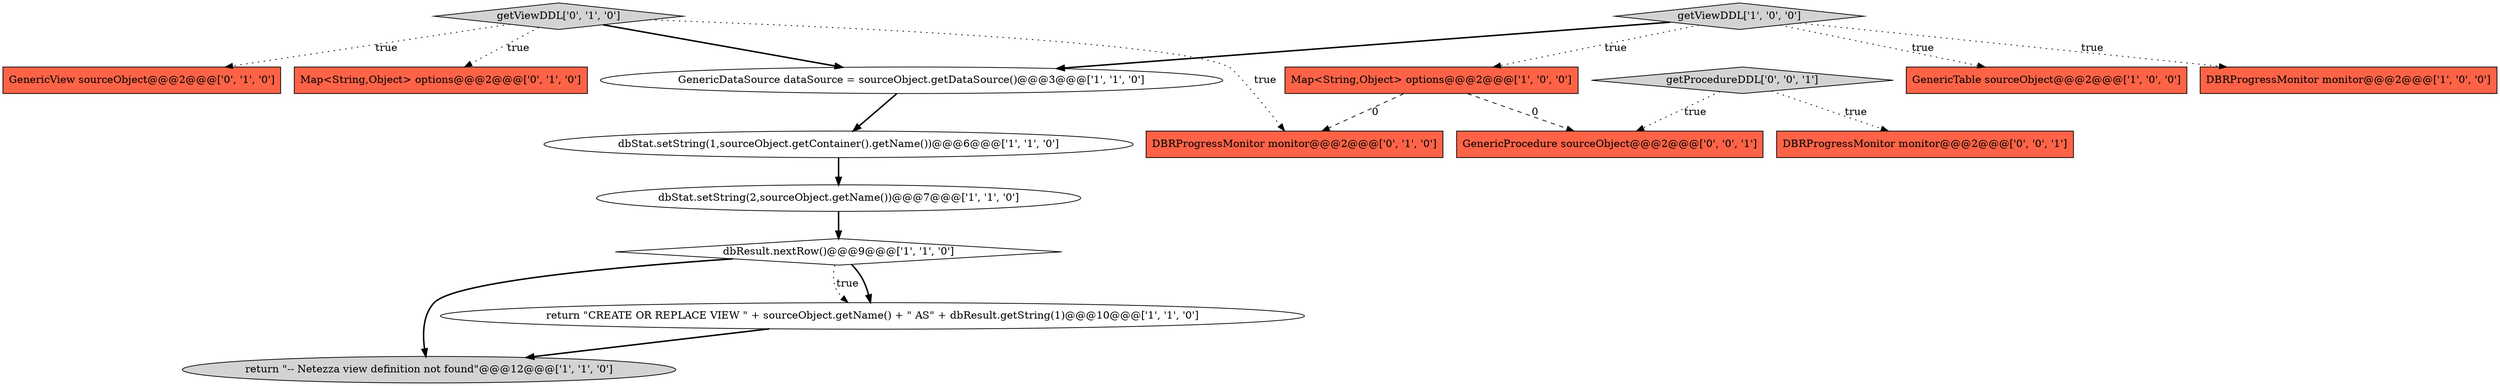 digraph {
2 [style = filled, label = "dbStat.setString(1,sourceObject.getContainer().getName())@@@6@@@['1', '1', '0']", fillcolor = white, shape = ellipse image = "AAA0AAABBB1BBB"];
13 [style = filled, label = "DBRProgressMonitor monitor@@@2@@@['0', '1', '0']", fillcolor = tomato, shape = box image = "AAA1AAABBB2BBB"];
8 [style = filled, label = "getViewDDL['1', '0', '0']", fillcolor = lightgray, shape = diamond image = "AAA0AAABBB1BBB"];
0 [style = filled, label = "return \"-- Netezza view definition not found\"@@@12@@@['1', '1', '0']", fillcolor = lightgray, shape = ellipse image = "AAA0AAABBB1BBB"];
3 [style = filled, label = "dbStat.setString(2,sourceObject.getName())@@@7@@@['1', '1', '0']", fillcolor = white, shape = ellipse image = "AAA0AAABBB1BBB"];
12 [style = filled, label = "getViewDDL['0', '1', '0']", fillcolor = lightgray, shape = diamond image = "AAA0AAABBB2BBB"];
9 [style = filled, label = "Map<String,Object> options@@@2@@@['1', '0', '0']", fillcolor = tomato, shape = box image = "AAA1AAABBB1BBB"];
7 [style = filled, label = "dbResult.nextRow()@@@9@@@['1', '1', '0']", fillcolor = white, shape = diamond image = "AAA0AAABBB1BBB"];
6 [style = filled, label = "GenericDataSource dataSource = sourceObject.getDataSource()@@@3@@@['1', '1', '0']", fillcolor = white, shape = ellipse image = "AAA0AAABBB1BBB"];
14 [style = filled, label = "DBRProgressMonitor monitor@@@2@@@['0', '0', '1']", fillcolor = tomato, shape = box image = "AAA0AAABBB3BBB"];
16 [style = filled, label = "getProcedureDDL['0', '0', '1']", fillcolor = lightgray, shape = diamond image = "AAA0AAABBB3BBB"];
10 [style = filled, label = "GenericView sourceObject@@@2@@@['0', '1', '0']", fillcolor = tomato, shape = box image = "AAA0AAABBB2BBB"];
11 [style = filled, label = "Map<String,Object> options@@@2@@@['0', '1', '0']", fillcolor = tomato, shape = box image = "AAA0AAABBB2BBB"];
15 [style = filled, label = "GenericProcedure sourceObject@@@2@@@['0', '0', '1']", fillcolor = tomato, shape = box image = "AAA0AAABBB3BBB"];
1 [style = filled, label = "GenericTable sourceObject@@@2@@@['1', '0', '0']", fillcolor = tomato, shape = box image = "AAA0AAABBB1BBB"];
4 [style = filled, label = "return \"CREATE OR REPLACE VIEW \" + sourceObject.getName() + \" AS\" + dbResult.getString(1)@@@10@@@['1', '1', '0']", fillcolor = white, shape = ellipse image = "AAA0AAABBB1BBB"];
5 [style = filled, label = "DBRProgressMonitor monitor@@@2@@@['1', '0', '0']", fillcolor = tomato, shape = box image = "AAA0AAABBB1BBB"];
8->1 [style = dotted, label="true"];
7->0 [style = bold, label=""];
8->6 [style = bold, label=""];
8->9 [style = dotted, label="true"];
12->13 [style = dotted, label="true"];
7->4 [style = bold, label=""];
16->14 [style = dotted, label="true"];
12->10 [style = dotted, label="true"];
9->13 [style = dashed, label="0"];
3->7 [style = bold, label=""];
7->4 [style = dotted, label="true"];
12->6 [style = bold, label=""];
8->5 [style = dotted, label="true"];
9->15 [style = dashed, label="0"];
2->3 [style = bold, label=""];
4->0 [style = bold, label=""];
12->11 [style = dotted, label="true"];
16->15 [style = dotted, label="true"];
6->2 [style = bold, label=""];
}
